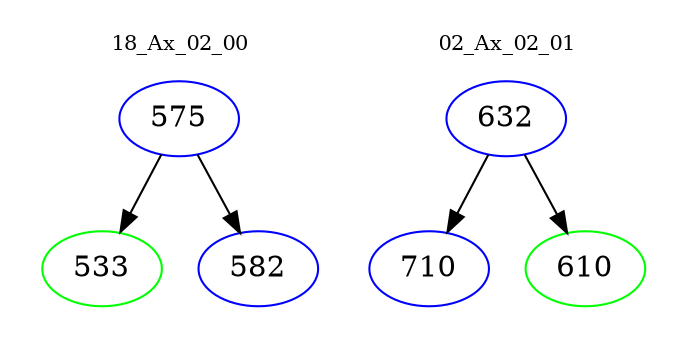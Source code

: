 digraph{
subgraph cluster_0 {
color = white
label = "18_Ax_02_00";
fontsize=10;
T0_575 [label="575", color="blue"]
T0_575 -> T0_533 [color="black"]
T0_533 [label="533", color="green"]
T0_575 -> T0_582 [color="black"]
T0_582 [label="582", color="blue"]
}
subgraph cluster_1 {
color = white
label = "02_Ax_02_01";
fontsize=10;
T1_632 [label="632", color="blue"]
T1_632 -> T1_710 [color="black"]
T1_710 [label="710", color="blue"]
T1_632 -> T1_610 [color="black"]
T1_610 [label="610", color="green"]
}
}
